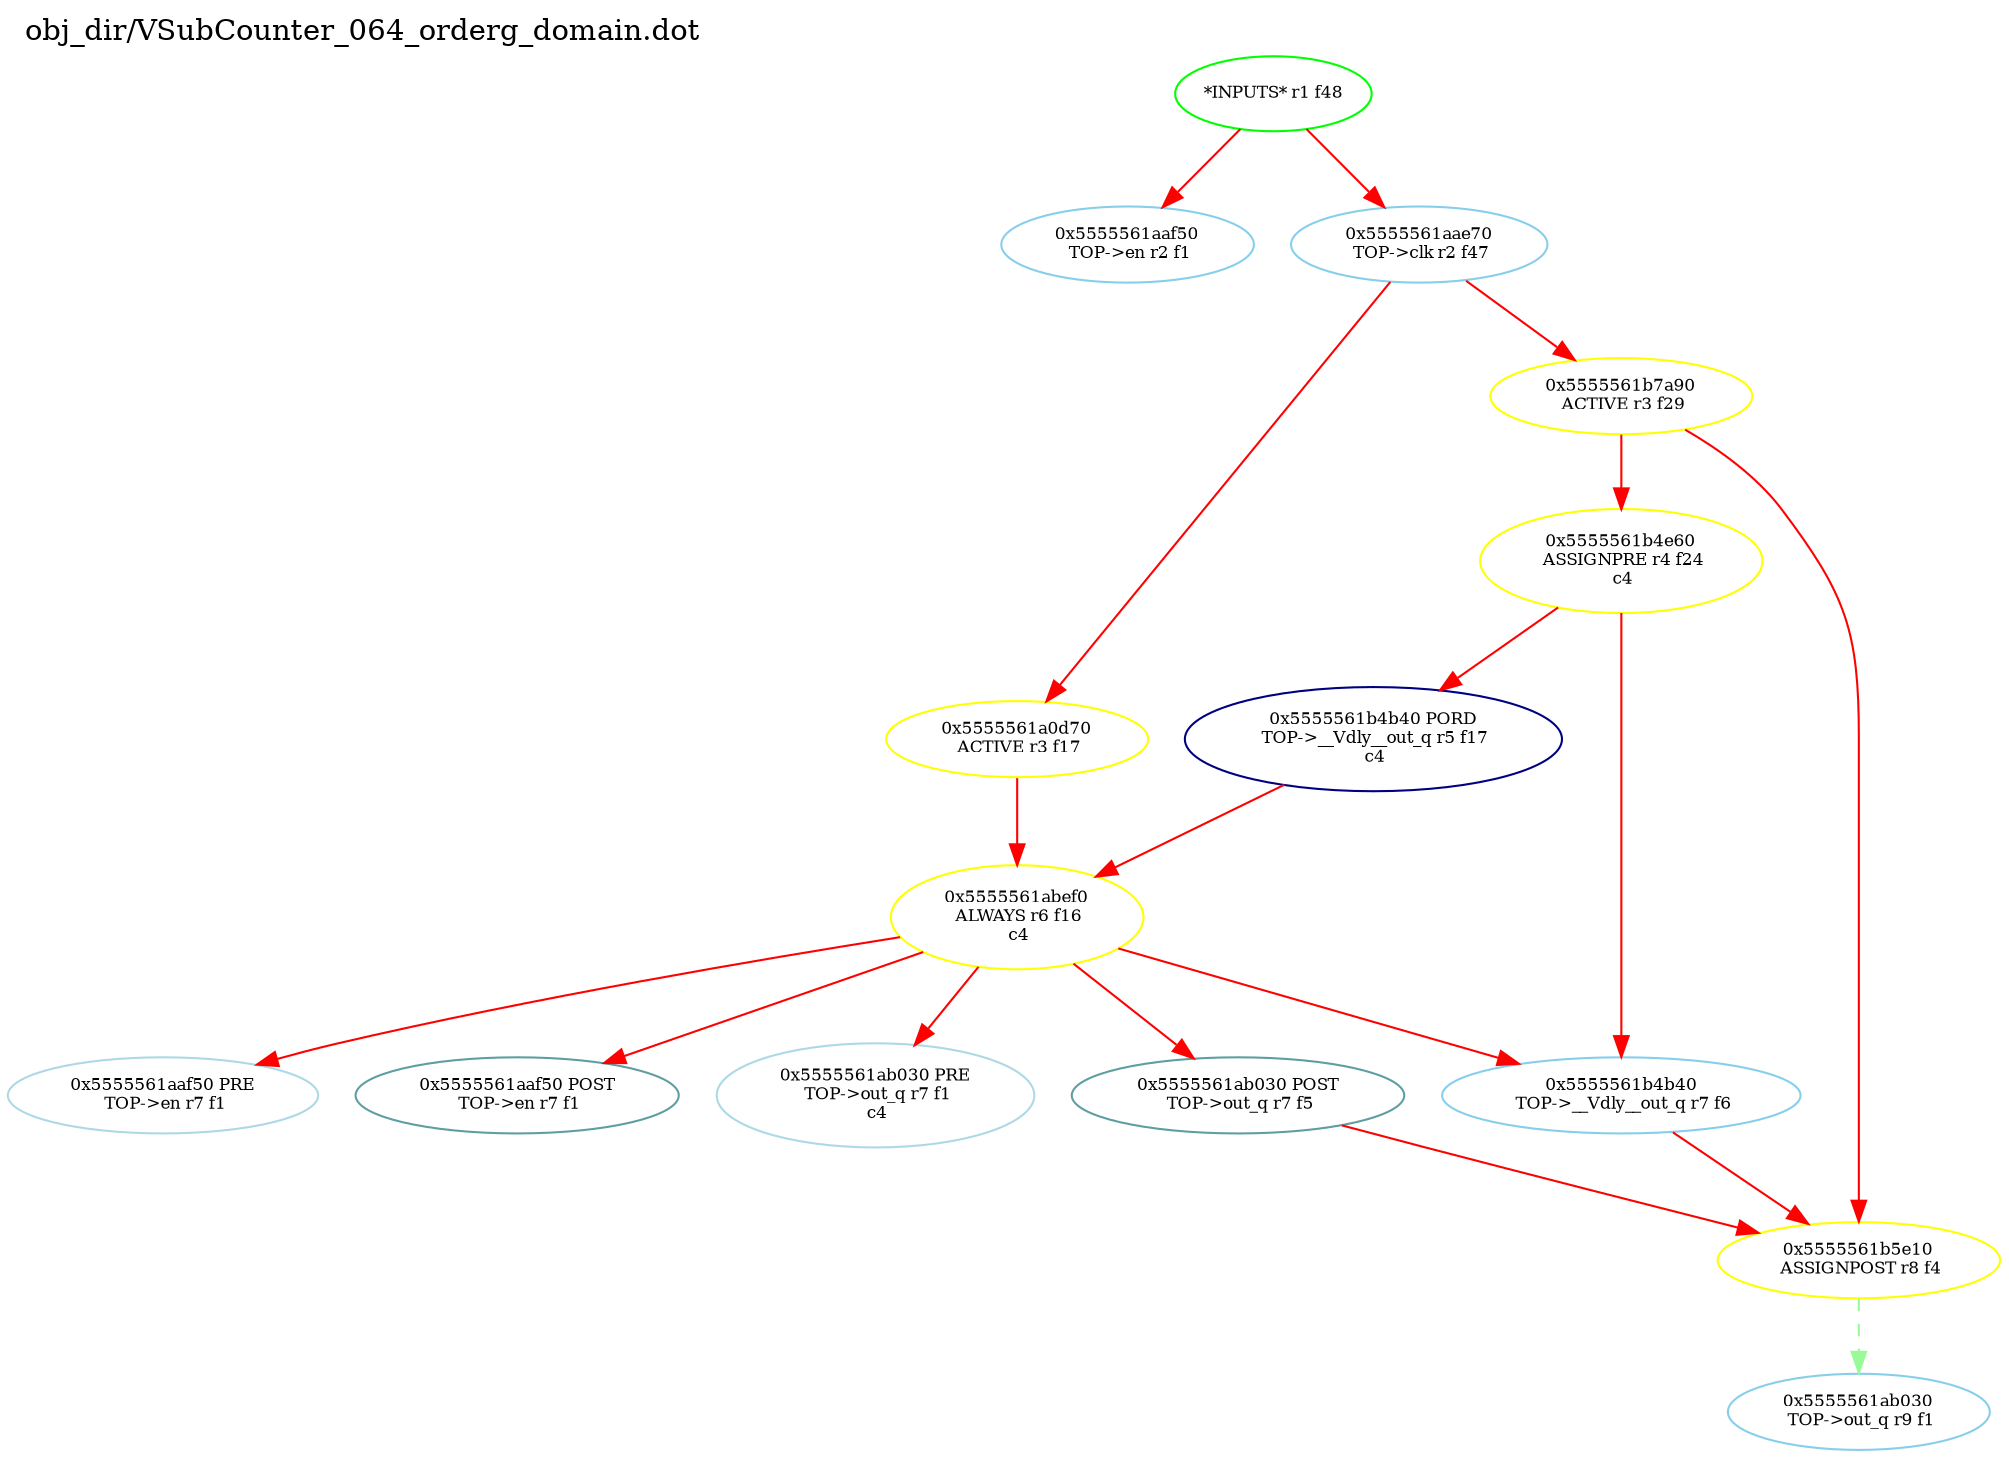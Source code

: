 digraph v3graph {
	graph	[label="obj_dir/VSubCounter_064_orderg_domain.dot",
		 labelloc=t, labeljust=l,
		 //size="7.5,10",
		 rankdir=TB];
	n0	[fontsize=8 label="*INPUTS* r1 f48", color=green];
	n0x5555561aacb0_1	[fontsize=8 label="0x5555561aaf50\n TOP->en r2 f1", color=skyblue];
	n0x5555561aacb0_2	[fontsize=8 label="0x5555561aae70\n TOP->clk r2 f47", color=skyblue];
	n0x5555561aacb0_3	[fontsize=8 label="0x5555561a0d70\n ACTIVE r3 f17", color=yellow];
	n0x5555561aacb0_4	[fontsize=8 label="0x5555561b7a90\n ACTIVE r3 f29", color=yellow];
	n0x5555561aacb0_5	[fontsize=8 label="0x5555561b4e60\n ASSIGNPRE r4 f24\n c4", color=yellow];
	n0x5555561aacb0_6	[fontsize=8 label="0x5555561b4b40 PORD\n TOP->__Vdly__out_q r5 f17\n c4", color=NavyBlue];
	n0x5555561aacb0_7	[fontsize=8 label="0x5555561abef0\n ALWAYS r6 f16\n c4", color=yellow];
	n0x5555561aacb0_8	[fontsize=8 label="0x5555561aaf50 PRE\n TOP->en r7 f1", color=lightblue];
	n0x5555561aacb0_9	[fontsize=8 label="0x5555561aaf50 POST\n TOP->en r7 f1", color=CadetBlue];
	n0x5555561aacb0_10	[fontsize=8 label="0x5555561ab030 PRE\n TOP->out_q r7 f1\n c4", color=lightblue];
	n0x5555561aacb0_11	[fontsize=8 label="0x5555561ab030 POST\n TOP->out_q r7 f5", color=CadetBlue];
	n0x5555561aacb0_12	[fontsize=8 label="0x5555561b4b40\n TOP->__Vdly__out_q r7 f6", color=skyblue];
	n0x5555561aacb0_13	[fontsize=8 label="0x5555561b5e10\n ASSIGNPOST r8 f4", color=yellow];
	n0x5555561aacb0_14	[fontsize=8 label="0x5555561ab030\n TOP->out_q r9 f1", color=skyblue];
	n0 -> n0x5555561aacb0_1 [fontsize=8 label="" weight=1 color=red];
	n0 -> n0x5555561aacb0_2 [fontsize=8 label="" weight=1 color=red];
	n0x5555561aacb0_2 -> n0x5555561aacb0_3 [fontsize=8 label="" weight=8 color=red];
	n0x5555561aacb0_2 -> n0x5555561aacb0_4 [fontsize=8 label="" weight=8 color=red];
	n0x5555561aacb0_3 -> n0x5555561aacb0_7 [fontsize=8 label="" weight=32 color=red];
	n0x5555561aacb0_4 -> n0x5555561aacb0_5 [fontsize=8 label="" weight=32 color=red];
	n0x5555561aacb0_4 -> n0x5555561aacb0_13 [fontsize=8 label="" weight=32 color=red];
	n0x5555561aacb0_5 -> n0x5555561aacb0_6 [fontsize=8 label="" weight=32 color=red];
	n0x5555561aacb0_5 -> n0x5555561aacb0_12 [fontsize=8 label="" weight=32 color=red];
	n0x5555561aacb0_6 -> n0x5555561aacb0_7 [fontsize=8 label="" weight=32 color=red];
	n0x5555561aacb0_7 -> n0x5555561aacb0_8 [fontsize=8 label="" weight=32 color=red];
	n0x5555561aacb0_7 -> n0x5555561aacb0_9 [fontsize=8 label="" weight=2 color=red];
	n0x5555561aacb0_7 -> n0x5555561aacb0_10 [fontsize=8 label="" weight=32 color=red];
	n0x5555561aacb0_7 -> n0x5555561aacb0_11 [fontsize=8 label="" weight=2 color=red];
	n0x5555561aacb0_7 -> n0x5555561aacb0_12 [fontsize=8 label="" weight=32 color=red];
	n0x5555561aacb0_11 -> n0x5555561aacb0_13 [fontsize=8 label="" weight=2 color=red];
	n0x5555561aacb0_12 -> n0x5555561aacb0_13 [fontsize=8 label="" weight=8 color=red];
	n0x5555561aacb0_13 -> n0x5555561aacb0_14 [fontsize=8 label="" weight=1 color=PaleGreen style=dashed];
}
